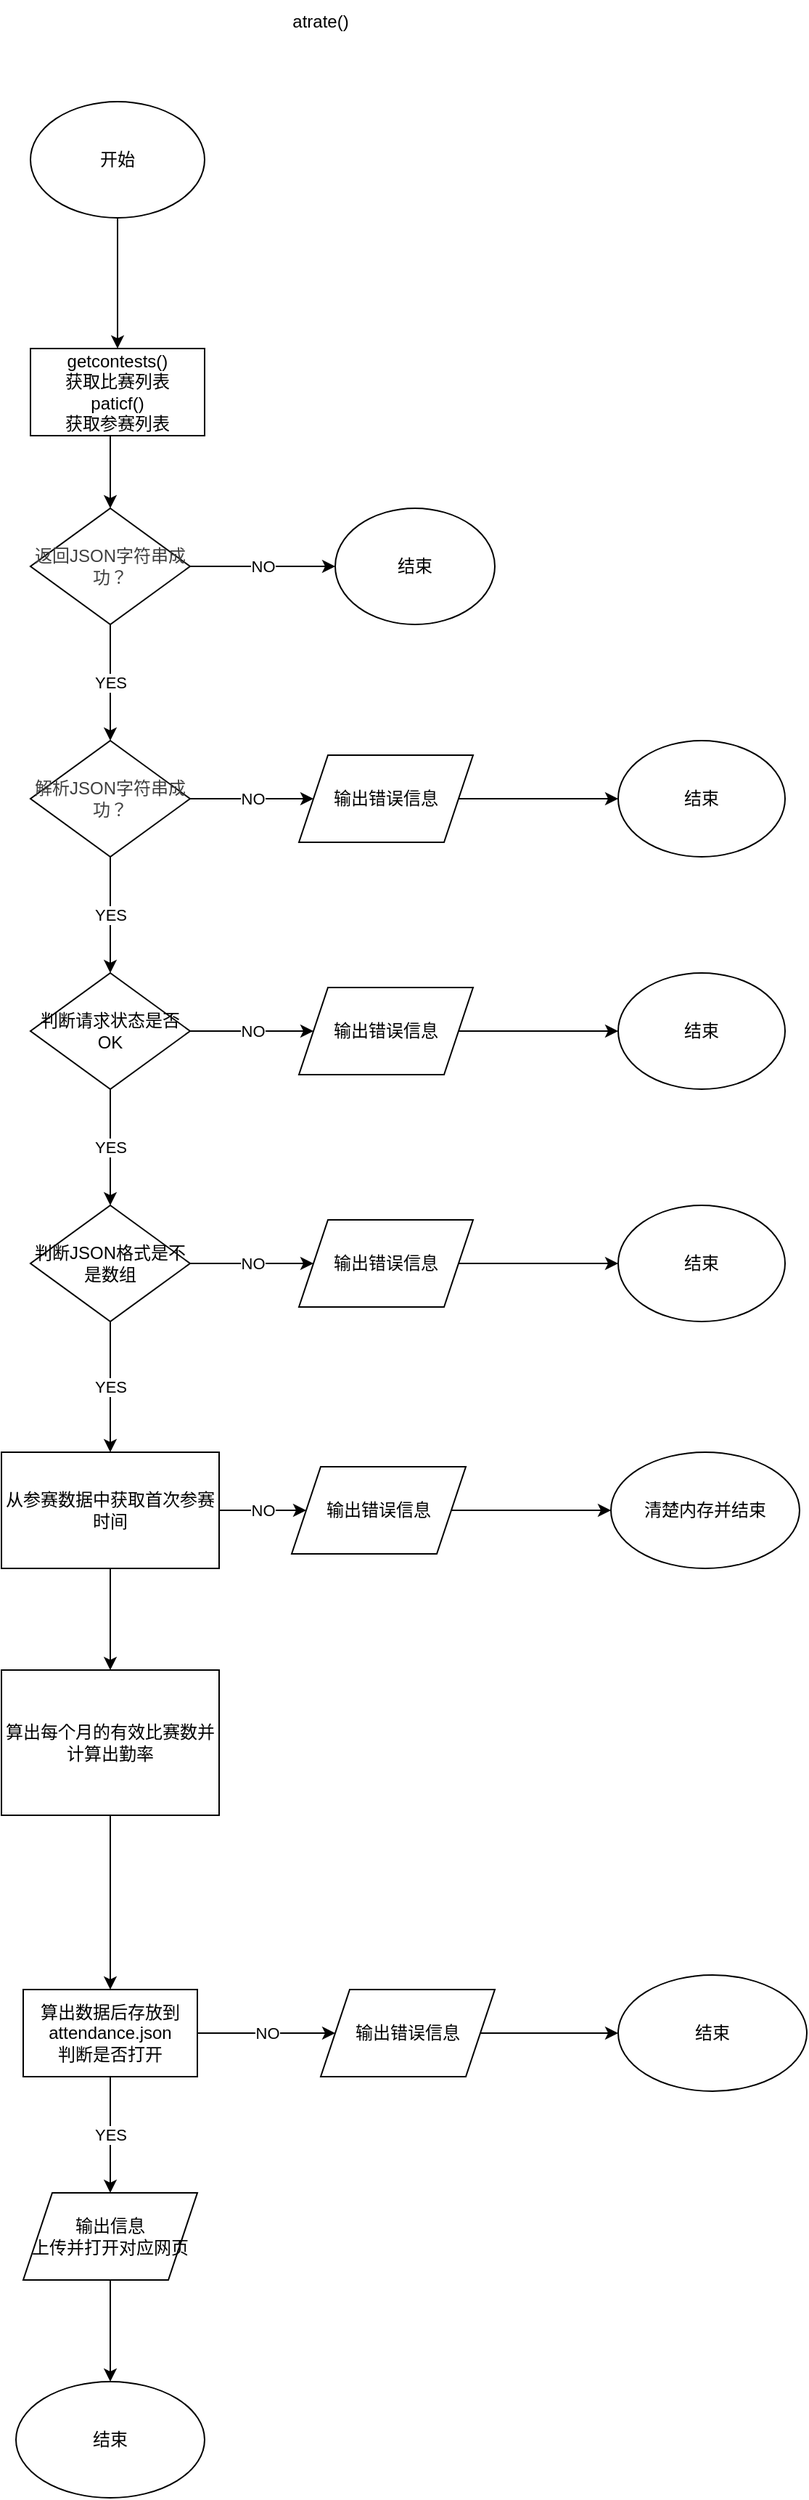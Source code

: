 <mxfile>
    <diagram id="EkeGsv8UL56P77z8t2fi" name="第 1 页">
        <mxGraphModel dx="1216" dy="766" grid="1" gridSize="10" guides="1" tooltips="1" connect="1" arrows="1" fold="1" page="1" pageScale="1" pageWidth="827" pageHeight="1169" math="0" shadow="0">
            <root>
                <mxCell id="0"/>
                <mxCell id="1" parent="0"/>
                <mxCell id="2" value="atrate()" style="text;html=1;align=center;verticalAlign=middle;whiteSpace=wrap;rounded=0;" vertex="1" parent="1">
                    <mxGeometry x="230" y="10" width="60" height="30" as="geometry"/>
                </mxCell>
                <mxCell id="6" value="" style="edgeStyle=none;html=1;" edge="1" parent="1" source="4" target="5">
                    <mxGeometry relative="1" as="geometry"/>
                </mxCell>
                <mxCell id="4" value="开始" style="ellipse;whiteSpace=wrap;html=1;" vertex="1" parent="1">
                    <mxGeometry x="60" y="80" width="120" height="80" as="geometry"/>
                </mxCell>
                <mxCell id="5" value="getcontests()&lt;br&gt;获取比赛列表&lt;br&gt;paticf()&lt;br&gt;获取参赛列表" style="whiteSpace=wrap;html=1;" vertex="1" parent="1">
                    <mxGeometry x="60" y="250" width="120" height="60" as="geometry"/>
                </mxCell>
                <mxCell id="7" value="NO" style="edgeStyle=none;html=1;" edge="1" parent="1" target="8">
                    <mxGeometry relative="1" as="geometry">
                        <mxPoint x="170" y="400" as="sourcePoint"/>
                        <mxPoint as="offset"/>
                    </mxGeometry>
                </mxCell>
                <mxCell id="8" value="结束" style="ellipse;whiteSpace=wrap;html=1;" vertex="1" parent="1">
                    <mxGeometry x="270" y="360" width="110" height="80" as="geometry"/>
                </mxCell>
                <mxCell id="9" value="YES" style="edgeStyle=none;html=1;" edge="1" parent="1" source="10" target="14">
                    <mxGeometry relative="1" as="geometry"/>
                </mxCell>
                <mxCell id="10" value="&lt;span style=&quot;color: rgb(63, 63, 63);&quot;&gt;返回JSON字符串成功？&lt;/span&gt;" style="rhombus;whiteSpace=wrap;html=1;" vertex="1" parent="1">
                    <mxGeometry x="60" y="360" width="110" height="80" as="geometry"/>
                </mxCell>
                <mxCell id="11" value="" style="edgeStyle=none;html=1;" edge="1" parent="1" target="10">
                    <mxGeometry relative="1" as="geometry">
                        <mxPoint x="115" y="310" as="sourcePoint"/>
                    </mxGeometry>
                </mxCell>
                <mxCell id="12" value="NO" style="edgeStyle=none;html=1;" edge="1" parent="1" source="14" target="16">
                    <mxGeometry relative="1" as="geometry"/>
                </mxCell>
                <mxCell id="13" value="YES" style="edgeStyle=none;html=1;" edge="1" parent="1" source="14" target="19">
                    <mxGeometry relative="1" as="geometry"/>
                </mxCell>
                <mxCell id="14" value="&lt;span style=&quot;color: rgb(63, 63, 63);&quot;&gt;解析JSON字符串成功？&lt;/span&gt;" style="rhombus;whiteSpace=wrap;html=1;" vertex="1" parent="1">
                    <mxGeometry x="60" y="520" width="110" height="80" as="geometry"/>
                </mxCell>
                <mxCell id="15" value="" style="edgeStyle=none;html=1;" edge="1" parent="1" source="16" target="17">
                    <mxGeometry relative="1" as="geometry"/>
                </mxCell>
                <mxCell id="16" value="输出错误信息" style="shape=parallelogram;perimeter=parallelogramPerimeter;whiteSpace=wrap;html=1;fixedSize=1;" vertex="1" parent="1">
                    <mxGeometry x="245" y="530" width="120" height="60" as="geometry"/>
                </mxCell>
                <mxCell id="17" value="结束" style="ellipse;whiteSpace=wrap;html=1;" vertex="1" parent="1">
                    <mxGeometry x="465" y="520" width="115" height="80" as="geometry"/>
                </mxCell>
                <mxCell id="18" value="YES" style="edgeStyle=none;html=1;" edge="1" parent="1" source="19" target="25">
                    <mxGeometry relative="1" as="geometry"/>
                </mxCell>
                <mxCell id="19" value="判断请求状态是否OK" style="rhombus;whiteSpace=wrap;html=1;" vertex="1" parent="1">
                    <mxGeometry x="60" y="680" width="110" height="80" as="geometry"/>
                </mxCell>
                <mxCell id="20" value="NO" style="edgeStyle=none;html=1;" edge="1" parent="1" target="22">
                    <mxGeometry relative="1" as="geometry">
                        <mxPoint x="170" y="720" as="sourcePoint"/>
                    </mxGeometry>
                </mxCell>
                <mxCell id="21" value="" style="edgeStyle=none;html=1;" edge="1" parent="1" source="22" target="23">
                    <mxGeometry relative="1" as="geometry"/>
                </mxCell>
                <mxCell id="22" value="输出错误信息" style="shape=parallelogram;perimeter=parallelogramPerimeter;whiteSpace=wrap;html=1;fixedSize=1;" vertex="1" parent="1">
                    <mxGeometry x="245" y="690" width="120" height="60" as="geometry"/>
                </mxCell>
                <mxCell id="23" value="结束" style="ellipse;whiteSpace=wrap;html=1;" vertex="1" parent="1">
                    <mxGeometry x="465" y="680" width="115" height="80" as="geometry"/>
                </mxCell>
                <mxCell id="24" value="YES" style="edgeStyle=none;html=1;" edge="1" parent="1" source="25">
                    <mxGeometry relative="1" as="geometry">
                        <mxPoint x="115" y="1010" as="targetPoint"/>
                    </mxGeometry>
                </mxCell>
                <mxCell id="25" value="判断JSON格式是不是数组" style="rhombus;whiteSpace=wrap;html=1;" vertex="1" parent="1">
                    <mxGeometry x="60" y="840" width="110" height="80" as="geometry"/>
                </mxCell>
                <mxCell id="26" value="NO" style="edgeStyle=none;html=1;" edge="1" parent="1" target="28">
                    <mxGeometry relative="1" as="geometry">
                        <mxPoint x="170" y="880" as="sourcePoint"/>
                    </mxGeometry>
                </mxCell>
                <mxCell id="27" value="" style="edgeStyle=none;html=1;" edge="1" parent="1" source="28" target="29">
                    <mxGeometry relative="1" as="geometry"/>
                </mxCell>
                <mxCell id="28" value="输出错误信息" style="shape=parallelogram;perimeter=parallelogramPerimeter;whiteSpace=wrap;html=1;fixedSize=1;" vertex="1" parent="1">
                    <mxGeometry x="245" y="850" width="120" height="60" as="geometry"/>
                </mxCell>
                <mxCell id="29" value="结束" style="ellipse;whiteSpace=wrap;html=1;" vertex="1" parent="1">
                    <mxGeometry x="465" y="840" width="115" height="80" as="geometry"/>
                </mxCell>
                <mxCell id="32" value="NO" style="edgeStyle=none;html=1;" edge="1" parent="1" source="30" target="31">
                    <mxGeometry relative="1" as="geometry"/>
                </mxCell>
                <mxCell id="37" value="" style="edgeStyle=none;html=1;" edge="1" parent="1" source="30" target="36">
                    <mxGeometry relative="1" as="geometry"/>
                </mxCell>
                <mxCell id="30" value="从参赛数据中获取首次参赛时间" style="rounded=0;whiteSpace=wrap;html=1;" vertex="1" parent="1">
                    <mxGeometry x="40" y="1010" width="150" height="80" as="geometry"/>
                </mxCell>
                <mxCell id="34" value="" style="edgeStyle=none;html=1;" edge="1" parent="1" source="31" target="33">
                    <mxGeometry relative="1" as="geometry"/>
                </mxCell>
                <mxCell id="31" value="输出错误信息" style="shape=parallelogram;perimeter=parallelogramPerimeter;whiteSpace=wrap;html=1;fixedSize=1;rounded=0;" vertex="1" parent="1">
                    <mxGeometry x="240" y="1020" width="120" height="60" as="geometry"/>
                </mxCell>
                <mxCell id="33" value="清楚内存并结束" style="ellipse;whiteSpace=wrap;html=1;rounded=0;" vertex="1" parent="1">
                    <mxGeometry x="460" y="1010" width="130" height="80" as="geometry"/>
                </mxCell>
                <mxCell id="39" value="" style="edgeStyle=none;html=1;" edge="1" parent="1" source="36" target="38">
                    <mxGeometry relative="1" as="geometry"/>
                </mxCell>
                <mxCell id="36" value="算出每个月的有效比赛数并计算出勤率" style="whiteSpace=wrap;html=1;rounded=0;" vertex="1" parent="1">
                    <mxGeometry x="40" y="1160" width="150" height="100" as="geometry"/>
                </mxCell>
                <mxCell id="41" value="NO" style="edgeStyle=none;html=1;exitX=1;exitY=0.5;exitDx=0;exitDy=0;" edge="1" parent="1" source="38" target="42">
                    <mxGeometry relative="1" as="geometry">
                        <mxPoint x="180" y="1389.5" as="sourcePoint"/>
                        <mxPoint x="245" y="1389.5" as="targetPoint"/>
                    </mxGeometry>
                </mxCell>
                <mxCell id="46" value="YES" style="edgeStyle=none;html=1;" edge="1" parent="1" source="38" target="45">
                    <mxGeometry relative="1" as="geometry"/>
                </mxCell>
                <mxCell id="38" value="算出数据后存放到attendance.json&lt;br&gt;判断是否打开" style="whiteSpace=wrap;html=1;rounded=0;" vertex="1" parent="1">
                    <mxGeometry x="55" y="1380" width="120" height="60" as="geometry"/>
                </mxCell>
                <mxCell id="44" value="" style="edgeStyle=none;html=1;" edge="1" parent="1" source="42" target="43">
                    <mxGeometry relative="1" as="geometry"/>
                </mxCell>
                <mxCell id="42" value="输出错误信息" style="shape=parallelogram;perimeter=parallelogramPerimeter;whiteSpace=wrap;html=1;fixedSize=1;" vertex="1" parent="1">
                    <mxGeometry x="260" y="1380" width="120" height="60" as="geometry"/>
                </mxCell>
                <mxCell id="43" value="结束" style="ellipse;whiteSpace=wrap;html=1;" vertex="1" parent="1">
                    <mxGeometry x="465" y="1370" width="130" height="80" as="geometry"/>
                </mxCell>
                <mxCell id="48" value="" style="edgeStyle=none;html=1;" edge="1" parent="1" source="45" target="47">
                    <mxGeometry relative="1" as="geometry"/>
                </mxCell>
                <mxCell id="45" value="输出信息&lt;br&gt;上传并打开对应网页" style="shape=parallelogram;perimeter=parallelogramPerimeter;whiteSpace=wrap;html=1;fixedSize=1;rounded=0;" vertex="1" parent="1">
                    <mxGeometry x="55" y="1520" width="120" height="60" as="geometry"/>
                </mxCell>
                <mxCell id="47" value="结束" style="ellipse;whiteSpace=wrap;html=1;rounded=0;" vertex="1" parent="1">
                    <mxGeometry x="50" y="1650" width="130" height="80" as="geometry"/>
                </mxCell>
            </root>
        </mxGraphModel>
    </diagram>
</mxfile>